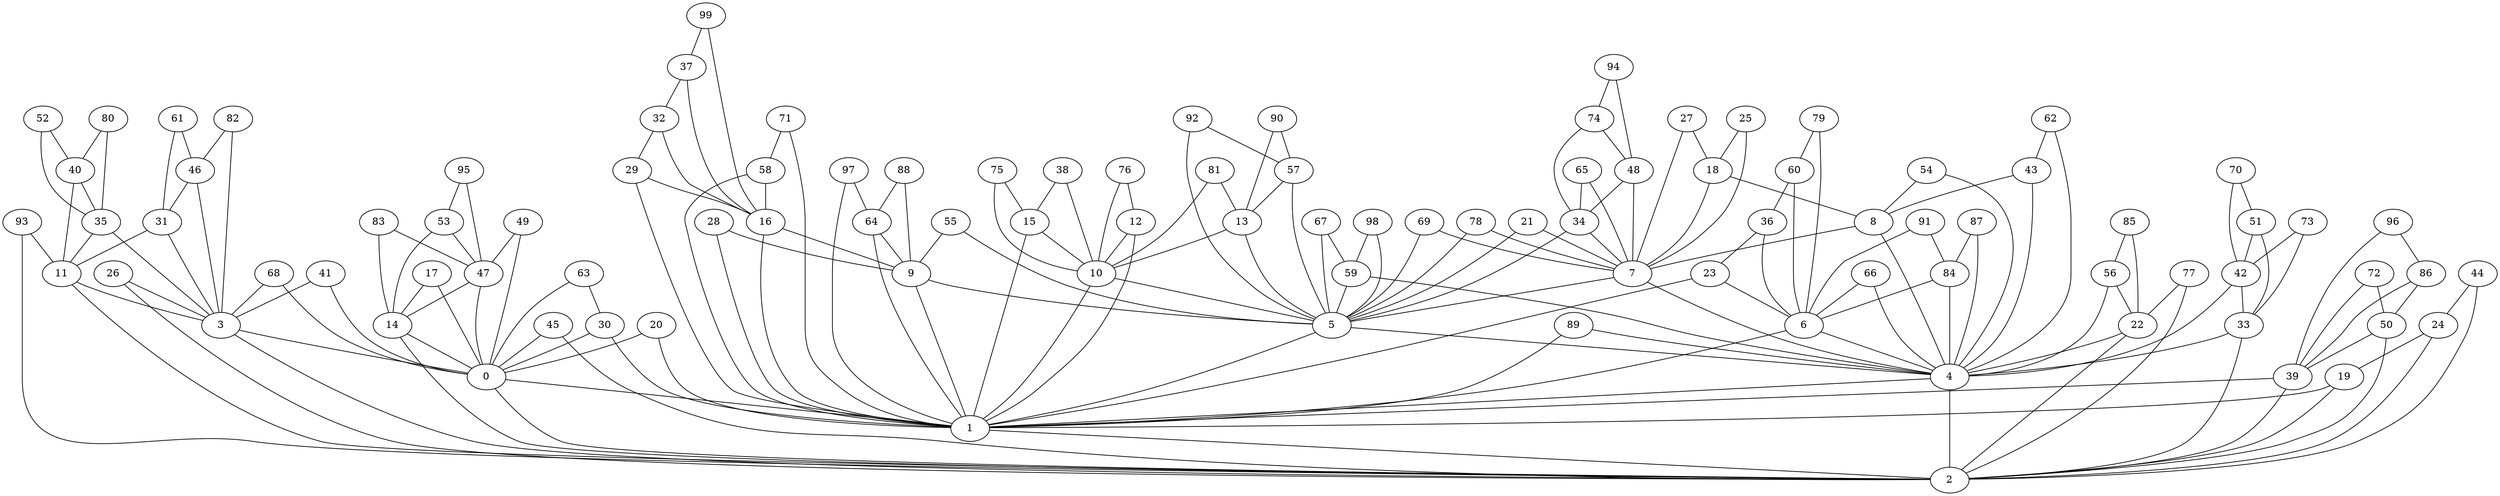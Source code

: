 graph {
	0 [label=0]
	1 [label=1]
	2 [label=2]
	3 [label=3]
	4 [label=4]
	5 [label=5]
	6 [label=6]
	7 [label=7]
	8 [label=8]
	9 [label=9]
	10 [label=10]
	11 [label=11]
	12 [label=12]
	13 [label=13]
	14 [label=14]
	15 [label=15]
	16 [label=16]
	17 [label=17]
	18 [label=18]
	19 [label=19]
	20 [label=20]
	21 [label=21]
	22 [label=22]
	23 [label=23]
	24 [label=24]
	25 [label=25]
	26 [label=26]
	27 [label=27]
	28 [label=28]
	29 [label=29]
	30 [label=30]
	31 [label=31]
	32 [label=32]
	33 [label=33]
	34 [label=34]
	35 [label=35]
	36 [label=36]
	37 [label=37]
	38 [label=38]
	39 [label=39]
	40 [label=40]
	41 [label=41]
	42 [label=42]
	43 [label=43]
	44 [label=44]
	45 [label=45]
	46 [label=46]
	47 [label=47]
	48 [label=48]
	49 [label=49]
	50 [label=50]
	51 [label=51]
	52 [label=52]
	53 [label=53]
	54 [label=54]
	55 [label=55]
	56 [label=56]
	57 [label=57]
	58 [label=58]
	59 [label=59]
	60 [label=60]
	61 [label=61]
	62 [label=62]
	63 [label=63]
	64 [label=64]
	65 [label=65]
	66 [label=66]
	67 [label=67]
	68 [label=68]
	69 [label=69]
	70 [label=70]
	71 [label=71]
	72 [label=72]
	73 [label=73]
	74 [label=74]
	75 [label=75]
	76 [label=76]
	77 [label=77]
	78 [label=78]
	79 [label=79]
	80 [label=80]
	81 [label=81]
	82 [label=82]
	83 [label=83]
	84 [label=84]
	85 [label=85]
	86 [label=86]
	87 [label=87]
	88 [label=88]
	89 [label=89]
	90 [label=90]
	91 [label=91]
	92 [label=92]
	93 [label=93]
	94 [label=94]
	95 [label=95]
	96 [label=96]
	97 [label=97]
	98 [label=98]
	99 [label=99]
	0 -- 1
	1 -- 2
	2 -- 0
	3 -- 2
	3 -- 0
	4 -- 1
	4 -- 2
	5 -- 4
	5 -- 1
	6 -- 4
	6 -- 1
	7 -- 5
	7 -- 4
	8 -- 7
	8 -- 4
	9 -- 5
	9 -- 1
	10 -- 5
	10 -- 1
	11 -- 3
	11 -- 2
	12 -- 10
	12 -- 1
	13 -- 10
	13 -- 5
	14 -- 2
	14 -- 0
	15 -- 10
	15 -- 1
	16 -- 9
	16 -- 1
	17 -- 14
	17 -- 0
	18 -- 8
	18 -- 7
	19 -- 1
	19 -- 2
	20 -- 0
	20 -- 1
	21 -- 7
	21 -- 5
	22 -- 4
	22 -- 2
	23 -- 6
	23 -- 1
	24 -- 19
	24 -- 2
	25 -- 18
	25 -- 7
	26 -- 3
	26 -- 2
	27 -- 18
	27 -- 7
	28 -- 9
	28 -- 1
	29 -- 16
	29 -- 1
	30 -- 0
	30 -- 1
	31 -- 11
	31 -- 3
	32 -- 29
	32 -- 16
	33 -- 4
	33 -- 2
	34 -- 7
	34 -- 5
	35 -- 11
	35 -- 3
	36 -- 23
	36 -- 6
	37 -- 32
	37 -- 16
	38 -- 15
	38 -- 10
	39 -- 1
	39 -- 2
	40 -- 35
	40 -- 11
	41 -- 3
	41 -- 0
	42 -- 33
	42 -- 4
	43 -- 8
	43 -- 4
	44 -- 24
	44 -- 2
	45 -- 2
	45 -- 0
	46 -- 31
	46 -- 3
	47 -- 14
	47 -- 0
	48 -- 34
	48 -- 7
	49 -- 47
	49 -- 0
	50 -- 39
	50 -- 2
	51 -- 42
	51 -- 33
	52 -- 40
	52 -- 35
	53 -- 47
	53 -- 14
	54 -- 8
	54 -- 4
	55 -- 9
	55 -- 5
	56 -- 22
	56 -- 4
	57 -- 13
	57 -- 5
	58 -- 16
	58 -- 1
	59 -- 5
	59 -- 4
	60 -- 36
	60 -- 6
	61 -- 46
	61 -- 31
	62 -- 43
	62 -- 4
	63 -- 30
	63 -- 0
	64 -- 9
	64 -- 1
	65 -- 34
	65 -- 7
	66 -- 6
	66 -- 4
	67 -- 59
	67 -- 5
	68 -- 3
	68 -- 0
	69 -- 7
	69 -- 5
	70 -- 51
	70 -- 42
	71 -- 58
	71 -- 1
	72 -- 50
	72 -- 39
	73 -- 42
	73 -- 33
	74 -- 48
	74 -- 34
	75 -- 15
	75 -- 10
	76 -- 12
	76 -- 10
	77 -- 22
	77 -- 2
	78 -- 7
	78 -- 5
	79 -- 60
	79 -- 6
	80 -- 40
	80 -- 35
	81 -- 13
	81 -- 10
	82 -- 46
	82 -- 3
	83 -- 47
	83 -- 14
	84 -- 6
	84 -- 4
	85 -- 56
	85 -- 22
	86 -- 50
	86 -- 39
	87 -- 84
	87 -- 4
	88 -- 64
	88 -- 9
	89 -- 4
	89 -- 1
	90 -- 57
	90 -- 13
	91 -- 84
	91 -- 6
	92 -- 57
	92 -- 5
	93 -- 11
	93 -- 2
	94 -- 74
	94 -- 48
	95 -- 53
	95 -- 47
	96 -- 86
	96 -- 39
	97 -- 64
	97 -- 1
	98 -- 59
	98 -- 5
	99 -- 37
	99 -- 16
}
